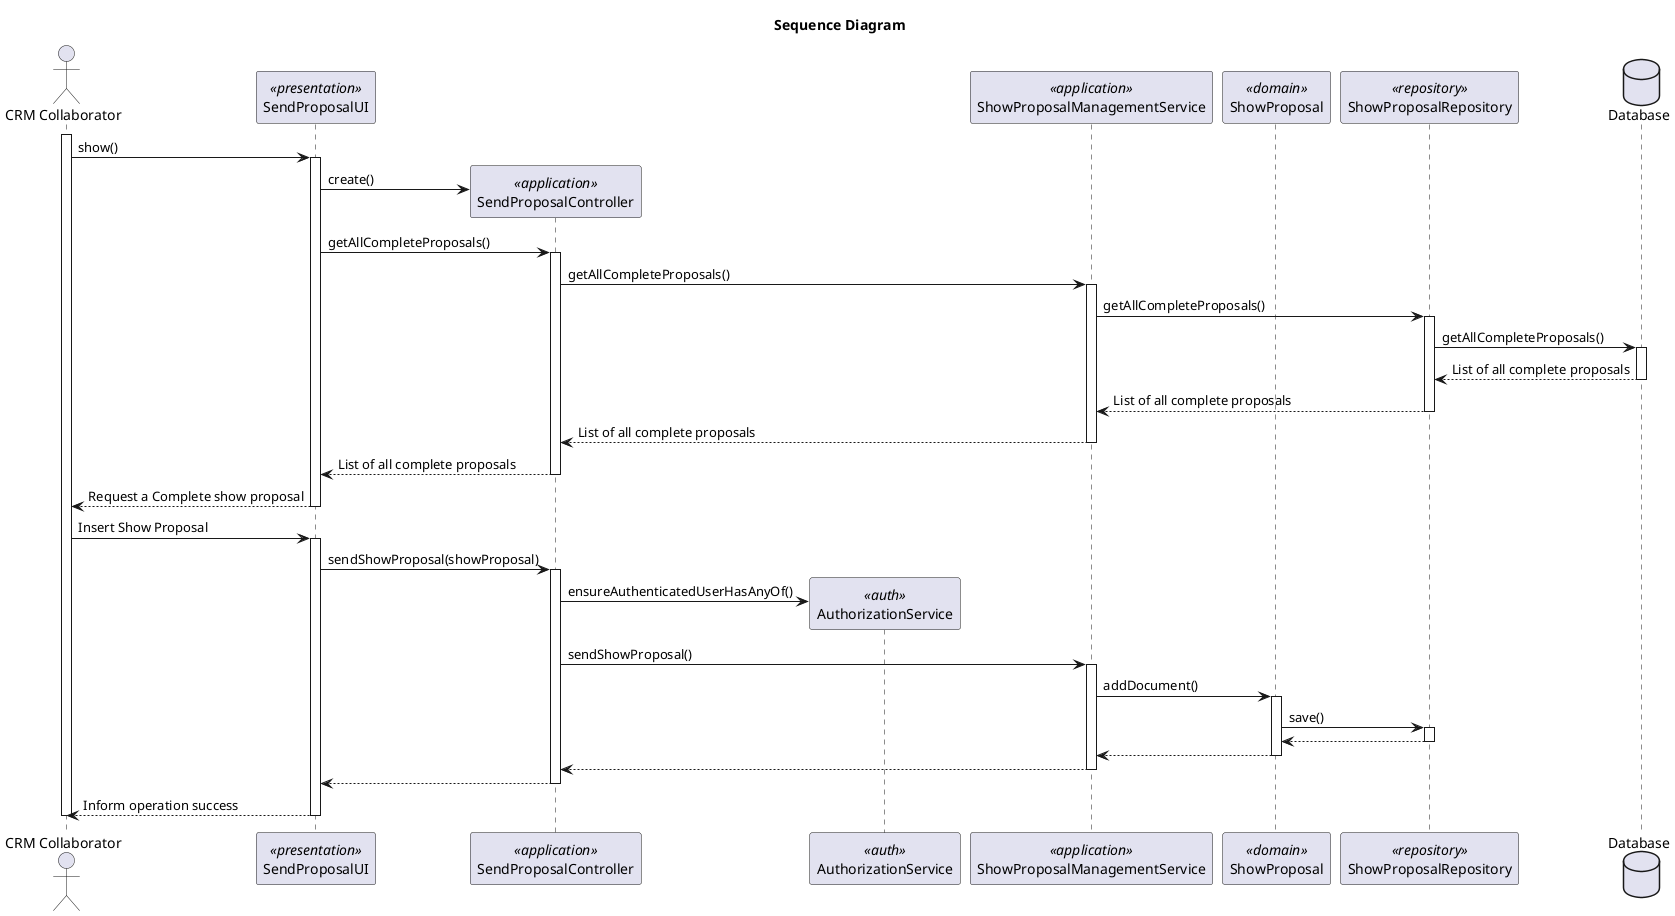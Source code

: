 @startuml
title Sequence Diagram

actor "CRM Collaborator" as Actor
participant "SendProposalUI" as UI <<presentation>>
participant "SendProposalController" as Controller <<application>>
participant "AuthorizationService" as AuthorizationService <<auth>>
participant "ShowProposalManagementService" as ShowProposalManagementService <<application>>
participant "ShowProposal" as ShowProposal <<domain>>
participant "ShowProposalRepository" as ShowProposalRepository <<repository>>
database "Database" as Database

activate Actor

Actor -> UI: show()
    activate UI

UI -> Controller** : create()

UI -> Controller : getAllCompleteProposals()
activate Controller
Controller -> ShowProposalManagementService: getAllCompleteProposals()
activate ShowProposalManagementService
ShowProposalManagementService ->ShowProposalRepository : getAllCompleteProposals()
activate ShowProposalRepository
ShowProposalRepository ->Database:getAllCompleteProposals()
activate Database
Database --> ShowProposalRepository: List of all complete proposals
deactivate Database
ShowProposalRepository --> ShowProposalManagementService: List of all complete proposals
deactivate ShowProposalRepository
ShowProposalManagementService --> Controller: List of all complete proposals
deactivate ShowProposalManagementService
Controller -->UI: List of all complete proposals
deactivate Controller
UI --> Actor: Request a Complete show proposal
deactivate UI

Actor -> UI: Insert Show Proposal


    activate UI

        UI -> Controller : sendShowProposal(showProposal)
            activate Controller

                Controller -> AuthorizationService** : ensureAuthenticatedUserHasAnyOf()

                deactivate AuthorizationService

                Controller -> ShowProposalManagementService : sendShowProposal()
                activate ShowProposalManagementService

                ShowProposalManagementService -> ShowProposal: addDocument()

                activate ShowProposal
                ShowProposal -> ShowProposalRepository: save()
                activate ShowProposalRepository
                ShowProposalRepository --> ShowProposal
                deactivate ShowProposalRepository
                ShowProposal --> ShowProposalManagementService
                deactivate ShowProposal
                ShowProposalManagementService --> Controller
                deactivate ShowProposalManagementService

                Controller --> UI
            deactivate Controller
        UI --> Actor : Inform operation success
        deactivate UI
deactivate Actor

@enduml
